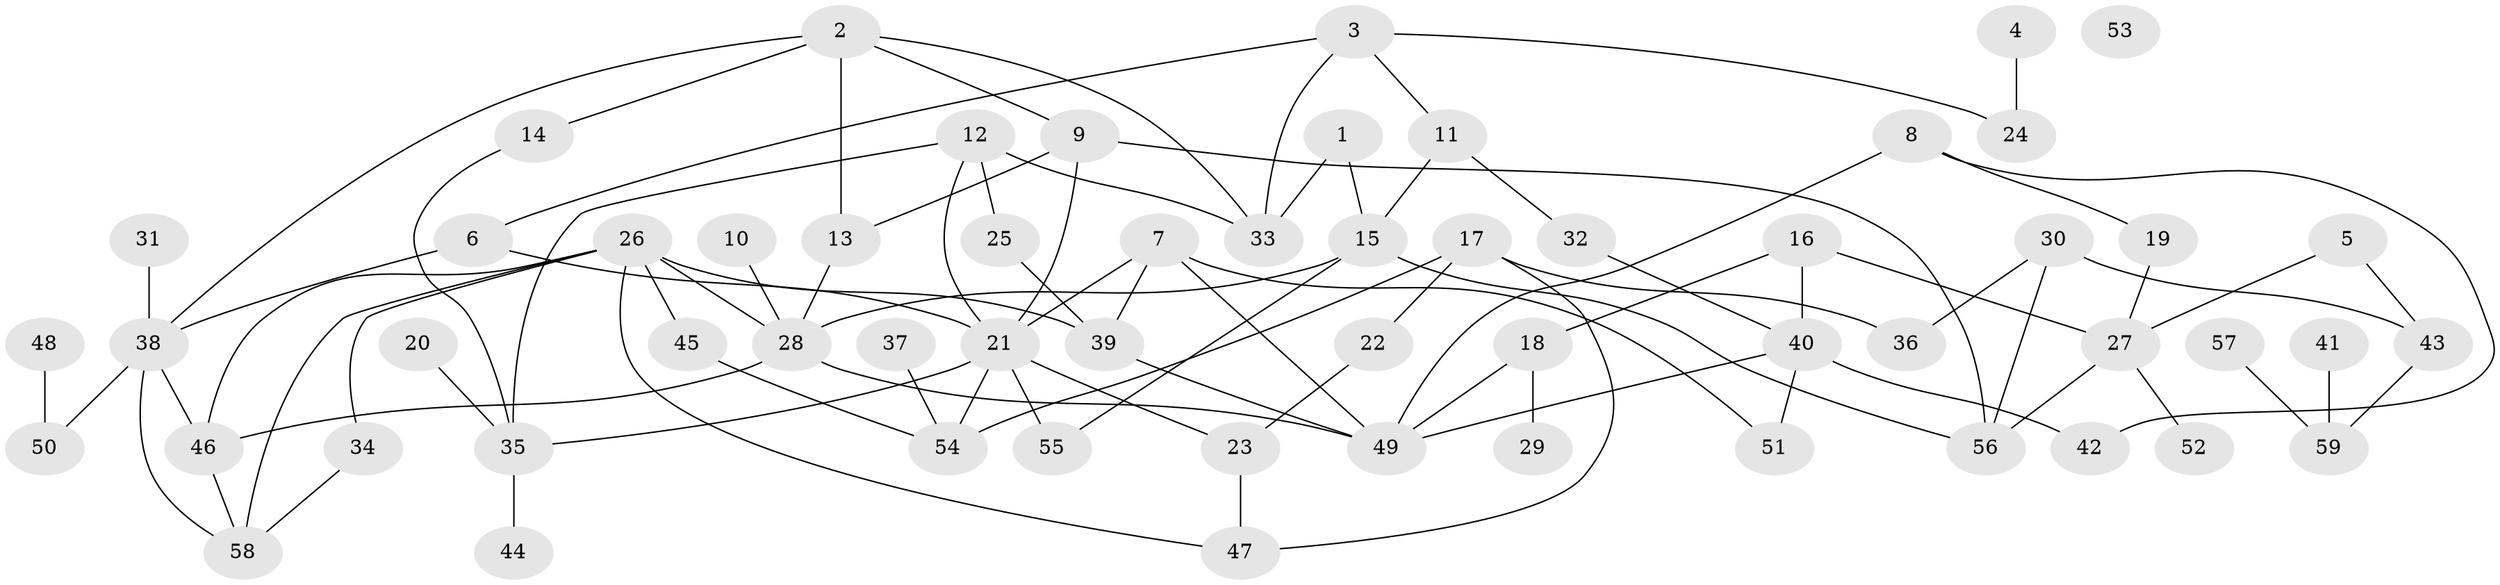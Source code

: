 // coarse degree distribution, {6: 0.125, 7: 0.041666666666666664, 4: 0.25, 1: 0.125, 3: 0.2916666666666667, 5: 0.041666666666666664, 2: 0.08333333333333333, 8: 0.041666666666666664}
// Generated by graph-tools (version 1.1) at 2025/48/03/04/25 22:48:26]
// undirected, 59 vertices, 88 edges
graph export_dot {
  node [color=gray90,style=filled];
  1;
  2;
  3;
  4;
  5;
  6;
  7;
  8;
  9;
  10;
  11;
  12;
  13;
  14;
  15;
  16;
  17;
  18;
  19;
  20;
  21;
  22;
  23;
  24;
  25;
  26;
  27;
  28;
  29;
  30;
  31;
  32;
  33;
  34;
  35;
  36;
  37;
  38;
  39;
  40;
  41;
  42;
  43;
  44;
  45;
  46;
  47;
  48;
  49;
  50;
  51;
  52;
  53;
  54;
  55;
  56;
  57;
  58;
  59;
  1 -- 15;
  1 -- 33;
  2 -- 9;
  2 -- 13;
  2 -- 14;
  2 -- 33;
  2 -- 38;
  3 -- 6;
  3 -- 11;
  3 -- 24;
  3 -- 33;
  4 -- 24;
  5 -- 27;
  5 -- 43;
  6 -- 21;
  6 -- 38;
  7 -- 21;
  7 -- 39;
  7 -- 49;
  7 -- 51;
  8 -- 19;
  8 -- 42;
  8 -- 49;
  9 -- 13;
  9 -- 21;
  9 -- 56;
  10 -- 28;
  11 -- 15;
  11 -- 32;
  12 -- 21;
  12 -- 25;
  12 -- 33;
  12 -- 35;
  13 -- 28;
  14 -- 35;
  15 -- 28;
  15 -- 55;
  15 -- 56;
  16 -- 18;
  16 -- 27;
  16 -- 40;
  17 -- 22;
  17 -- 36;
  17 -- 47;
  17 -- 54;
  18 -- 29;
  18 -- 49;
  19 -- 27;
  20 -- 35;
  21 -- 23;
  21 -- 35;
  21 -- 54;
  21 -- 55;
  22 -- 23;
  23 -- 47;
  25 -- 39;
  26 -- 28;
  26 -- 34;
  26 -- 39;
  26 -- 45;
  26 -- 46;
  26 -- 47;
  26 -- 58;
  27 -- 52;
  27 -- 56;
  28 -- 46;
  28 -- 49;
  30 -- 36;
  30 -- 43;
  30 -- 56;
  31 -- 38;
  32 -- 40;
  34 -- 58;
  35 -- 44;
  37 -- 54;
  38 -- 46;
  38 -- 50;
  38 -- 58;
  39 -- 49;
  40 -- 42;
  40 -- 49;
  40 -- 51;
  41 -- 59;
  43 -- 59;
  45 -- 54;
  46 -- 58;
  48 -- 50;
  57 -- 59;
}
